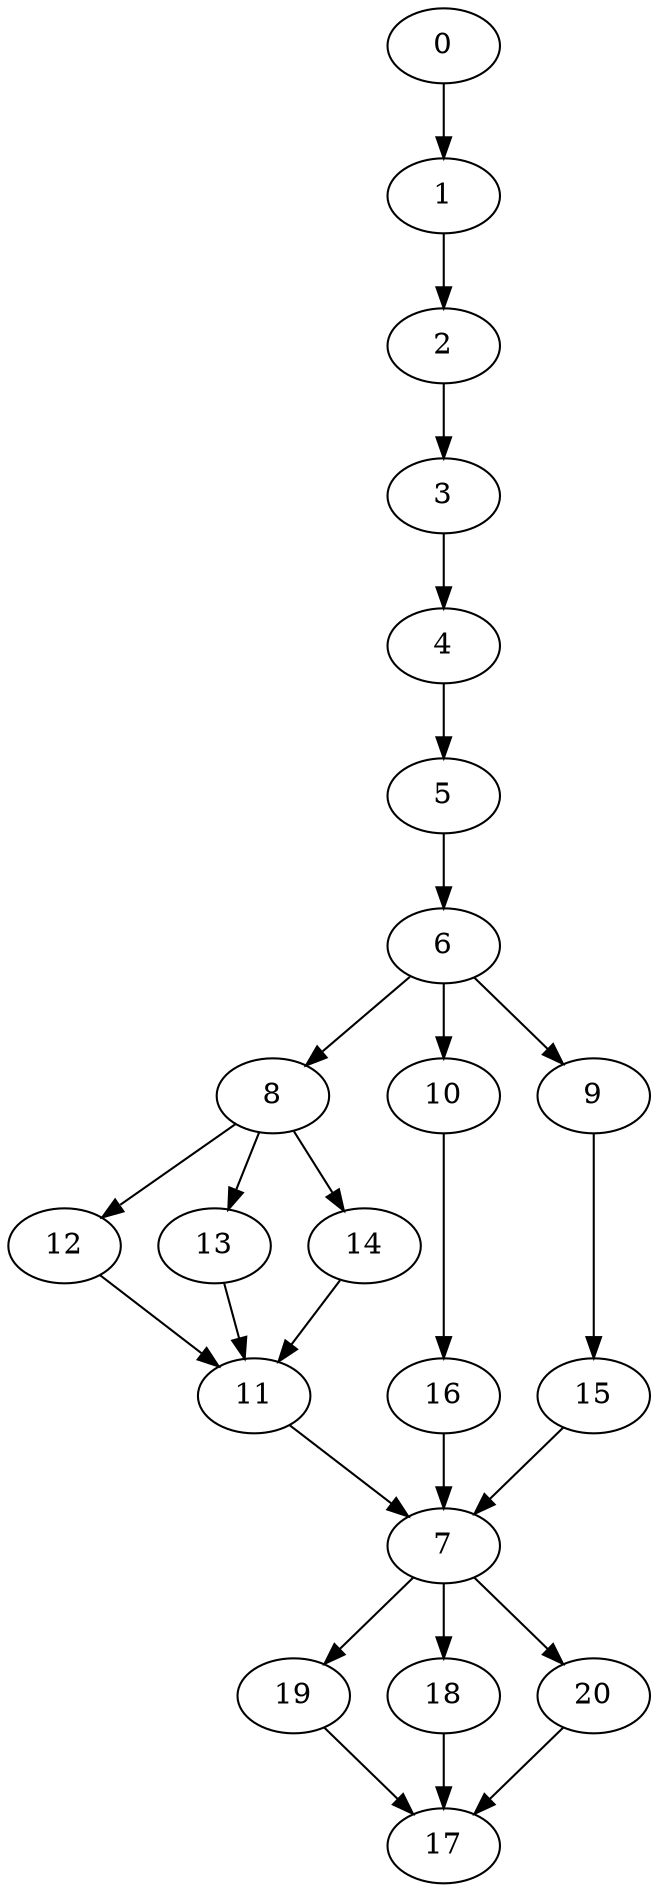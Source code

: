digraph "SeriesParallel-MaxBf-4_Nodes_21_CCR_0.10_WeightType_Random_GB" {
	graph ["Duplicate states"=0,
		GraphType=S_P,
		"Max states in OPEN"=0,
		Modes="120000ms; topo-ordered tasks, ; Pruning: task equivalence, fixed order ready list, ; F-value: ; Optimisation: best schedule length (\
SL) optimisation on equal, ",
		NumberOfTasks=21,
		"Pruned using list schedule length"=1,
		"States removed from OPEN"=0,
		TargetSystem="Homogeneous-16",
		"Time to schedule (ms)"=119,
		"Total idle time"=2455,
		"Total schedule length"=1008,
		"Total sequential time"=1483,
		"Total states created"=2
	];
	0	["Finish time"=36,
		Processor=0,
		"Start time"=0,
		Weight=36];
	1	["Finish time"=157,
		Processor=0,
		"Start time"=36,
		Weight=121];
	0 -> 1	[Weight=9];
	2	["Finish time"=206,
		Processor=0,
		"Start time"=157,
		Weight=49];
	1 -> 2	[Weight=8];
	3	["Finish time"=303,
		Processor=0,
		"Start time"=206,
		Weight=97];
	2 -> 3	[Weight=2];
	4	["Finish time"=376,
		Processor=0,
		"Start time"=303,
		Weight=73];
	3 -> 4	[Weight=6];
	5	["Finish time"=425,
		Processor=0,
		"Start time"=376,
		Weight=49];
	4 -> 5	[Weight=4];
	6	["Finish time"=474,
		Processor=0,
		"Start time"=425,
		Weight=49];
	5 -> 6	[Weight=3];
	8	["Finish time"=583,
		Processor=0,
		"Start time"=474,
		Weight=109];
	6 -> 8	[Weight=8];
	10	["Finish time"=544,
		Processor=3,
		"Start time"=483,
		Weight=61];
	6 -> 10	[Weight=9];
	9	["Finish time"=505,
		Processor=4,
		"Start time"=481,
		Weight=24];
	6 -> 9	[Weight=7];
	12	["Finish time"=692,
		Processor=0,
		"Start time"=583,
		Weight=109];
	8 -> 12	[Weight=3];
	13	["Finish time"=673,
		Processor=1,
		"Start time"=588,
		Weight=85];
	8 -> 13	[Weight=5];
	14	["Finish time"=654,
		Processor=2,
		"Start time"=593,
		Weight=61];
	8 -> 14	[Weight=10];
	11	["Finish time"=753,
		Processor=0,
		"Start time"=692,
		Weight=61];
	12 -> 11	[Weight=7];
	13 -> 11	[Weight=3];
	14 -> 11	[Weight=10];
	16	["Finish time"=593,
		Processor=3,
		"Start time"=544,
		Weight=49];
	10 -> 16	[Weight=6];
	15	["Finish time"=566,
		Processor=4,
		"Start time"=505,
		Weight=61];
	9 -> 15	[Weight=2];
	7	["Finish time"=814,
		Processor=0,
		"Start time"=753,
		Weight=61];
	11 -> 7	[Weight=5];
	15 -> 7	[Weight=2];
	16 -> 7	[Weight=6];
	19	["Finish time"=923,
		Processor=0,
		"Start time"=814,
		Weight=109];
	7 -> 19	[Weight=6];
	18	["Finish time"=893,
		Processor=1,
		"Start time"=820,
		Weight=73];
	7 -> 18	[Weight=6];
	20	["Finish time"=878,
		Processor=2,
		"Start time"=817,
		Weight=61];
	7 -> 20	[Weight=3];
	17	["Finish time"=1008,
		Processor=0,
		"Start time"=923,
		Weight=85];
	19 -> 17	[Weight=8];
	18 -> 17	[Weight=8];
	20 -> 17	[Weight=2];
}
